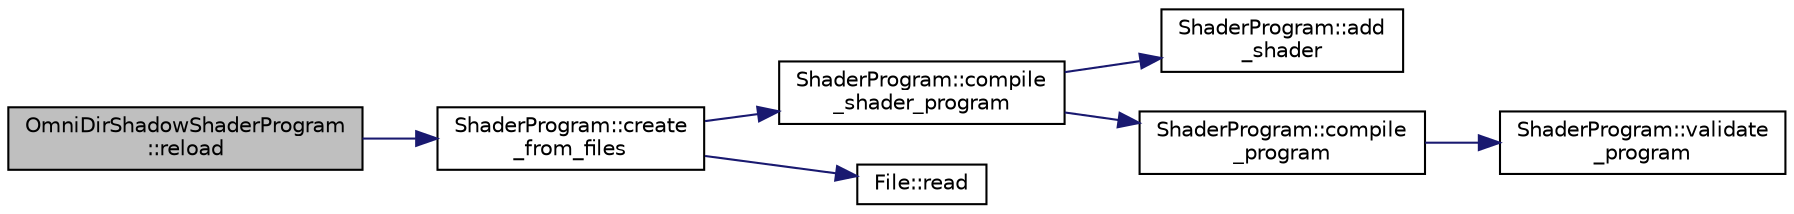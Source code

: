 digraph "OmniDirShadowShaderProgram::reload"
{
 // INTERACTIVE_SVG=YES
 // LATEX_PDF_SIZE
  bgcolor="transparent";
  edge [fontname="Helvetica",fontsize="10",labelfontname="Helvetica",labelfontsize="10"];
  node [fontname="Helvetica",fontsize="10",shape=record];
  rankdir="LR";
  Node1 [label="OmniDirShadowShaderProgram\l::reload",height=0.2,width=0.4,color="black", fillcolor="grey75", style="filled", fontcolor="black",tooltip=" "];
  Node1 -> Node2 [color="midnightblue",fontsize="10",style="solid"];
  Node2 [label="ShaderProgram::create\l_from_files",height=0.2,width=0.4,color="black",URL="$d8/dc4/class_shader_program.html#a48a0e4ccb3bf50c5b756d07d5dfe9704",tooltip=" "];
  Node2 -> Node3 [color="midnightblue",fontsize="10",style="solid"];
  Node3 [label="ShaderProgram::compile\l_shader_program",height=0.2,width=0.4,color="black",URL="$d8/dc4/class_shader_program.html#a2d67cddbba2b72438f02cf193462c704",tooltip=" "];
  Node3 -> Node4 [color="midnightblue",fontsize="10",style="solid"];
  Node4 [label="ShaderProgram::add\l_shader",height=0.2,width=0.4,color="black",URL="$d8/dc4/class_shader_program.html#a9f24b6b1c89247c51506cae4fc7d6086",tooltip=" "];
  Node3 -> Node5 [color="midnightblue",fontsize="10",style="solid"];
  Node5 [label="ShaderProgram::compile\l_program",height=0.2,width=0.4,color="black",URL="$d8/dc4/class_shader_program.html#a7b921b13eb3190848960a9347148c5f5",tooltip=" "];
  Node5 -> Node6 [color="midnightblue",fontsize="10",style="solid"];
  Node6 [label="ShaderProgram::validate\l_program",height=0.2,width=0.4,color="black",URL="$d8/dc4/class_shader_program.html#a6cadcf193ab6170f965a466b183ebc94",tooltip=" "];
  Node2 -> Node7 [color="midnightblue",fontsize="10",style="solid"];
  Node7 [label="File::read",height=0.2,width=0.4,color="black",URL="$d1/d31/class_file.html#a45badf982efdf5f4b3a74053948e342e",tooltip=" "];
}
